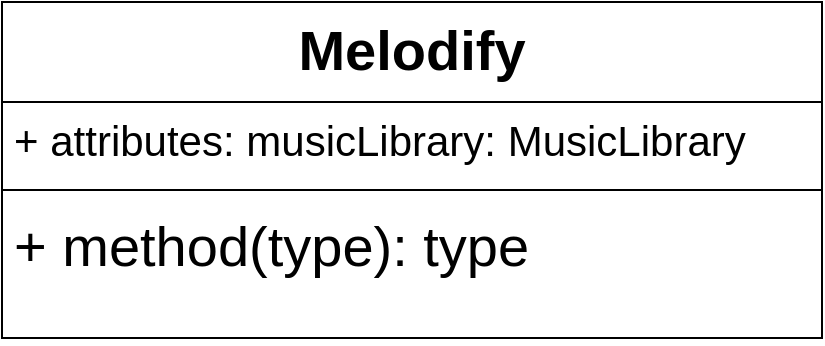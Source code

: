 <mxfile version="20.8.16" type="device"><diagram id="C5RBs43oDa-KdzZeNtuy" name="Page-1"><mxGraphModel dx="1026" dy="1034" grid="1" gridSize="10" guides="1" tooltips="1" connect="1" arrows="1" fold="1" page="1" pageScale="1" pageWidth="827" pageHeight="1169" math="0" shadow="0"><root><mxCell id="WIyWlLk6GJQsqaUBKTNV-0"/><mxCell id="WIyWlLk6GJQsqaUBKTNV-1" parent="WIyWlLk6GJQsqaUBKTNV-0"/><mxCell id="s04DV0k_Ym2FEvrXckBO-16" value="Melodify" style="swimlane;fontStyle=1;align=center;verticalAlign=top;childLayout=stackLayout;horizontal=1;startSize=50;horizontalStack=0;resizeParent=1;resizeParentMax=0;resizeLast=0;collapsible=1;marginBottom=0;fontSize=28;" vertex="1" parent="WIyWlLk6GJQsqaUBKTNV-1"><mxGeometry x="190" y="20" width="410" height="168" as="geometry"/></mxCell><mxCell id="s04DV0k_Ym2FEvrXckBO-17" value="+ attributes: musicLibrary: MusicLibrary" style="text;strokeColor=none;fillColor=none;align=left;verticalAlign=top;spacingLeft=4;spacingRight=4;overflow=hidden;rotatable=0;points=[[0,0.5],[1,0.5]];portConstraint=eastwest;fontSize=21;fontStyle=0" vertex="1" parent="s04DV0k_Ym2FEvrXckBO-16"><mxGeometry y="50" width="410" height="40" as="geometry"/></mxCell><mxCell id="s04DV0k_Ym2FEvrXckBO-18" value="" style="line;strokeWidth=1;fillColor=none;align=left;verticalAlign=middle;spacingTop=-1;spacingLeft=3;spacingRight=3;rotatable=0;labelPosition=right;points=[];portConstraint=eastwest;strokeColor=inherit;fontSize=28;" vertex="1" parent="s04DV0k_Ym2FEvrXckBO-16"><mxGeometry y="90" width="410" height="8" as="geometry"/></mxCell><mxCell id="s04DV0k_Ym2FEvrXckBO-19" value="+ method(type): type" style="text;strokeColor=none;fillColor=none;align=left;verticalAlign=top;spacingLeft=4;spacingRight=4;overflow=hidden;rotatable=0;points=[[0,0.5],[1,0.5]];portConstraint=eastwest;fontSize=28;fontStyle=0" vertex="1" parent="s04DV0k_Ym2FEvrXckBO-16"><mxGeometry y="98" width="410" height="70" as="geometry"/></mxCell></root></mxGraphModel></diagram></mxfile>